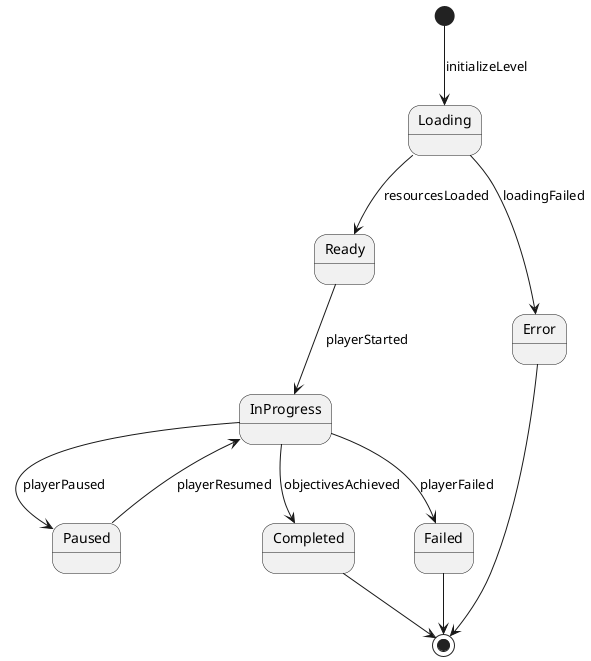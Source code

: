 @startuml
' =============================================
' Game Level State Diagram
' =============================================
' This diagram illustrates the possible states of a game level
' and the transitions between them.
'
' States:
' - Loading: Initial state while loading level resources
' - Ready: Level loaded and ready for player interaction
' - InProgress: Player actively playing the level
' - Paused: Level temporarily suspended
' - Completed: Level finished successfully
' - Failed: Level ended due to failure
' - Error: Resource loading failed
'
' Transitions:
' - initializeLevel: Entry point to Loading state
' - resourcesLoaded: Successfully loaded all resources
' - loadingFailed: Failed to load required resources
' - playerStarted: Player begins the level
' - playerPaused: Player temporarily stops
' - playerResumed: Player continues after pause
' - objectivesAchieved: All level goals completed
' - playerFailed: Player failed to complete level
'
' Key Features:
' - Resource loading management
' - Pause/Resume functionality
' - Multiple completion conditions
' - Error handling
' =============================================

[*] --> Loading : initializeLevel

Loading --> Ready : resourcesLoaded
Loading --> Error : loadingFailed
Ready --> InProgress : playerStarted
InProgress --> Paused : playerPaused
Paused --> InProgress : playerResumed
InProgress --> Completed : objectivesAchieved
InProgress --> Failed : playerFailed
Error --> [*]
Failed --> [*]
Completed --> [*]

@enduml 